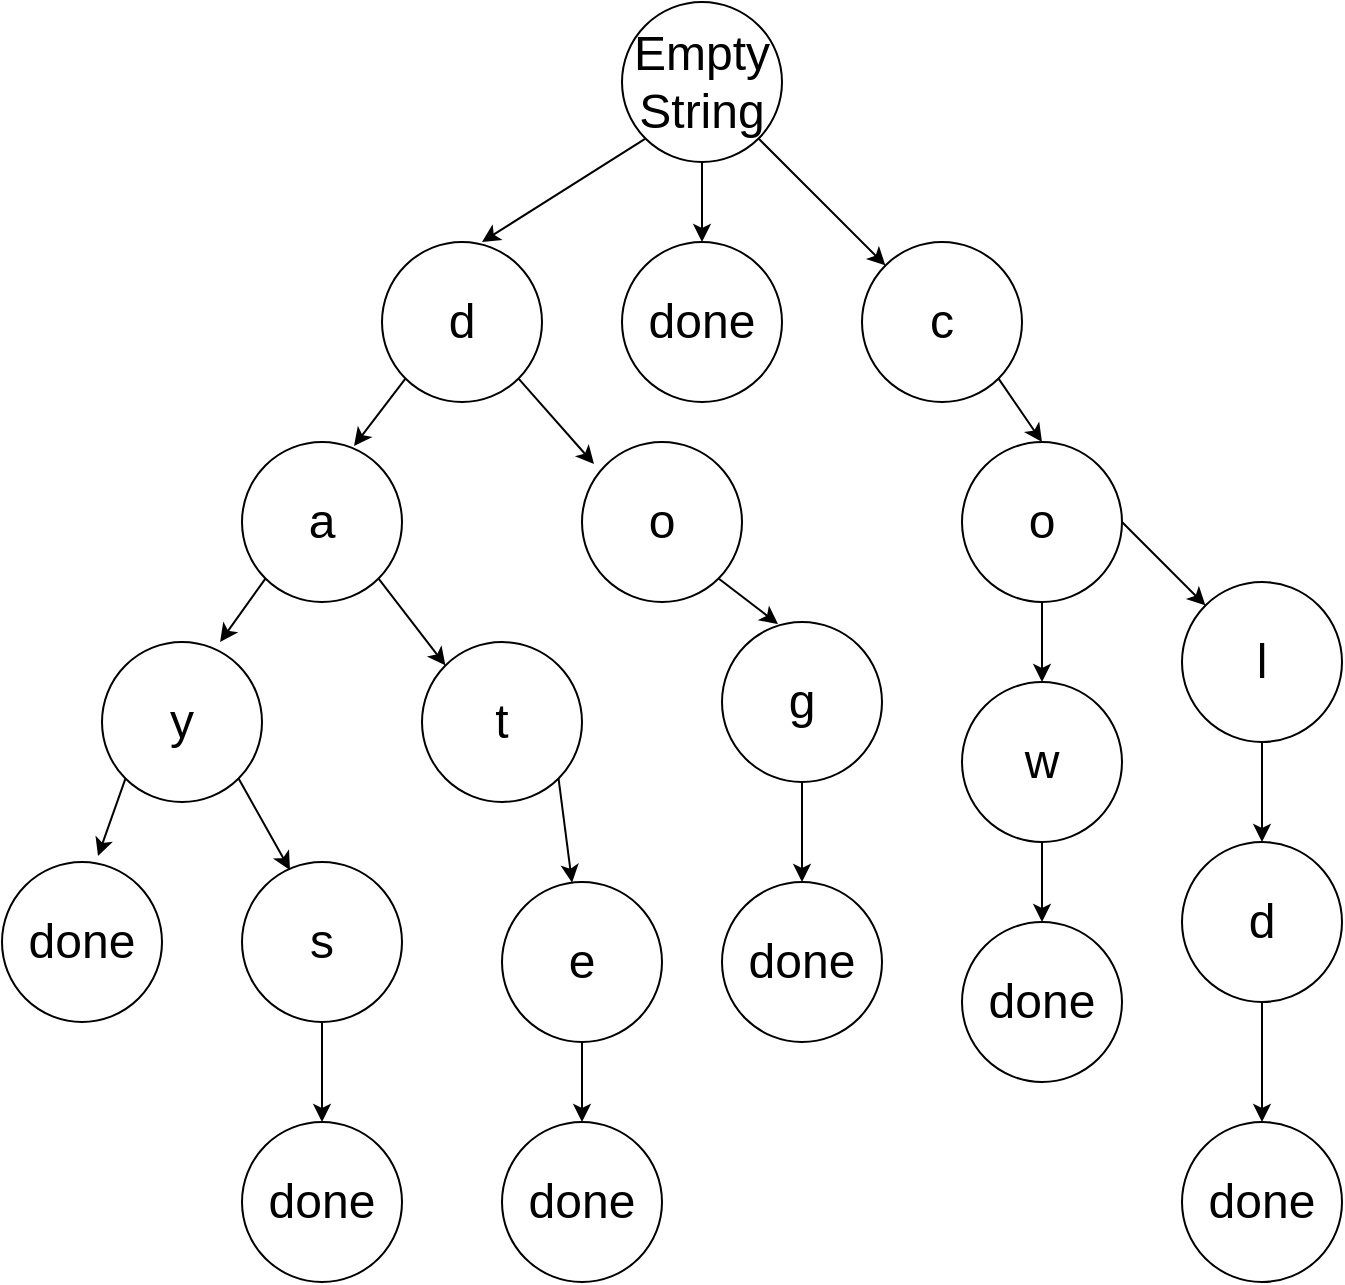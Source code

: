 <mxfile version="16.5.1" type="device"><diagram id="bcHfGAWfPFSwldSFxU7v" name="Page-1"><mxGraphModel dx="1102" dy="865" grid="1" gridSize="10" guides="1" tooltips="1" connect="1" arrows="1" fold="1" page="1" pageScale="1" pageWidth="850" pageHeight="1100" math="0" shadow="0"><root><mxCell id="0"/><mxCell id="1" parent="0"/><mxCell id="i7eqjbqld1zZRb6YERaE-23" style="rounded=0;orthogonalLoop=1;jettySize=auto;html=1;exitX=0;exitY=1;exitDx=0;exitDy=0;entryX=0.625;entryY=0;entryDx=0;entryDy=0;entryPerimeter=0;fontSize=24;" edge="1" parent="1" source="i7eqjbqld1zZRb6YERaE-1" target="i7eqjbqld1zZRb6YERaE-2"><mxGeometry relative="1" as="geometry"/></mxCell><mxCell id="i7eqjbqld1zZRb6YERaE-24" style="edgeStyle=none;rounded=0;orthogonalLoop=1;jettySize=auto;html=1;exitX=0.5;exitY=1;exitDx=0;exitDy=0;entryX=0.5;entryY=0;entryDx=0;entryDy=0;fontSize=24;" edge="1" parent="1" source="i7eqjbqld1zZRb6YERaE-1" target="i7eqjbqld1zZRb6YERaE-6"><mxGeometry relative="1" as="geometry"/></mxCell><mxCell id="i7eqjbqld1zZRb6YERaE-25" style="edgeStyle=none;rounded=0;orthogonalLoop=1;jettySize=auto;html=1;exitX=1;exitY=1;exitDx=0;exitDy=0;entryX=0;entryY=0;entryDx=0;entryDy=0;fontSize=24;" edge="1" parent="1" source="i7eqjbqld1zZRb6YERaE-1" target="i7eqjbqld1zZRb6YERaE-7"><mxGeometry relative="1" as="geometry"/></mxCell><mxCell id="i7eqjbqld1zZRb6YERaE-1" value="&lt;font style=&quot;font-size: 24px&quot;&gt;Empty String&lt;/font&gt;" style="ellipse;whiteSpace=wrap;html=1;aspect=fixed;" vertex="1" parent="1"><mxGeometry x="350" y="80" width="80" height="80" as="geometry"/></mxCell><mxCell id="i7eqjbqld1zZRb6YERaE-26" style="edgeStyle=none;rounded=0;orthogonalLoop=1;jettySize=auto;html=1;exitX=0;exitY=1;exitDx=0;exitDy=0;entryX=0.7;entryY=0.025;entryDx=0;entryDy=0;entryPerimeter=0;fontSize=24;" edge="1" parent="1" source="i7eqjbqld1zZRb6YERaE-2" target="i7eqjbqld1zZRb6YERaE-3"><mxGeometry relative="1" as="geometry"/></mxCell><mxCell id="i7eqjbqld1zZRb6YERaE-29" style="edgeStyle=none;rounded=0;orthogonalLoop=1;jettySize=auto;html=1;exitX=1;exitY=1;exitDx=0;exitDy=0;entryX=0.075;entryY=0.138;entryDx=0;entryDy=0;entryPerimeter=0;fontSize=24;" edge="1" parent="1" source="i7eqjbqld1zZRb6YERaE-2" target="i7eqjbqld1zZRb6YERaE-8"><mxGeometry relative="1" as="geometry"/></mxCell><mxCell id="i7eqjbqld1zZRb6YERaE-2" value="&lt;font style=&quot;font-size: 24px&quot;&gt;d&lt;/font&gt;" style="ellipse;whiteSpace=wrap;html=1;aspect=fixed;" vertex="1" parent="1"><mxGeometry x="230" y="200" width="80" height="80" as="geometry"/></mxCell><mxCell id="i7eqjbqld1zZRb6YERaE-27" style="edgeStyle=none;rounded=0;orthogonalLoop=1;jettySize=auto;html=1;exitX=0;exitY=1;exitDx=0;exitDy=0;entryX=0.738;entryY=0;entryDx=0;entryDy=0;entryPerimeter=0;fontSize=24;" edge="1" parent="1" source="i7eqjbqld1zZRb6YERaE-3" target="i7eqjbqld1zZRb6YERaE-4"><mxGeometry relative="1" as="geometry"/></mxCell><mxCell id="i7eqjbqld1zZRb6YERaE-32" style="edgeStyle=none;rounded=0;orthogonalLoop=1;jettySize=auto;html=1;exitX=1;exitY=1;exitDx=0;exitDy=0;entryX=0;entryY=0;entryDx=0;entryDy=0;fontSize=24;" edge="1" parent="1" source="i7eqjbqld1zZRb6YERaE-3" target="i7eqjbqld1zZRb6YERaE-12"><mxGeometry relative="1" as="geometry"/></mxCell><mxCell id="i7eqjbqld1zZRb6YERaE-3" value="&lt;font style=&quot;font-size: 24px&quot;&gt;a&lt;/font&gt;" style="ellipse;whiteSpace=wrap;html=1;aspect=fixed;" vertex="1" parent="1"><mxGeometry x="160" y="300" width="80" height="80" as="geometry"/></mxCell><mxCell id="i7eqjbqld1zZRb6YERaE-28" style="edgeStyle=none;rounded=0;orthogonalLoop=1;jettySize=auto;html=1;exitX=0;exitY=1;exitDx=0;exitDy=0;entryX=0.6;entryY=-0.037;entryDx=0;entryDy=0;entryPerimeter=0;fontSize=24;" edge="1" parent="1" source="i7eqjbqld1zZRb6YERaE-4" target="i7eqjbqld1zZRb6YERaE-5"><mxGeometry relative="1" as="geometry"/></mxCell><mxCell id="i7eqjbqld1zZRb6YERaE-35" style="edgeStyle=none;rounded=0;orthogonalLoop=1;jettySize=auto;html=1;exitX=1;exitY=1;exitDx=0;exitDy=0;entryX=0.3;entryY=0.05;entryDx=0;entryDy=0;entryPerimeter=0;fontSize=24;" edge="1" parent="1" source="i7eqjbqld1zZRb6YERaE-4" target="i7eqjbqld1zZRb6YERaE-13"><mxGeometry relative="1" as="geometry"/></mxCell><mxCell id="i7eqjbqld1zZRb6YERaE-4" value="&lt;font style=&quot;font-size: 24px&quot;&gt;y&lt;/font&gt;" style="ellipse;whiteSpace=wrap;html=1;aspect=fixed;" vertex="1" parent="1"><mxGeometry x="90" y="400" width="80" height="80" as="geometry"/></mxCell><mxCell id="i7eqjbqld1zZRb6YERaE-5" value="&lt;font style=&quot;font-size: 24px&quot;&gt;done&lt;/font&gt;" style="ellipse;whiteSpace=wrap;html=1;aspect=fixed;" vertex="1" parent="1"><mxGeometry x="40" y="510" width="80" height="80" as="geometry"/></mxCell><mxCell id="i7eqjbqld1zZRb6YERaE-6" value="&lt;font style=&quot;font-size: 24px&quot;&gt;done&lt;/font&gt;" style="ellipse;whiteSpace=wrap;html=1;aspect=fixed;" vertex="1" parent="1"><mxGeometry x="350" y="200" width="80" height="80" as="geometry"/></mxCell><mxCell id="i7eqjbqld1zZRb6YERaE-37" style="edgeStyle=none;rounded=0;orthogonalLoop=1;jettySize=auto;html=1;exitX=1;exitY=1;exitDx=0;exitDy=0;entryX=0.5;entryY=0;entryDx=0;entryDy=0;fontSize=24;" edge="1" parent="1" source="i7eqjbqld1zZRb6YERaE-7" target="i7eqjbqld1zZRb6YERaE-17"><mxGeometry relative="1" as="geometry"/></mxCell><mxCell id="i7eqjbqld1zZRb6YERaE-7" value="&lt;font style=&quot;font-size: 24px&quot;&gt;c&lt;/font&gt;" style="ellipse;whiteSpace=wrap;html=1;aspect=fixed;" vertex="1" parent="1"><mxGeometry x="470" y="200" width="80" height="80" as="geometry"/></mxCell><mxCell id="i7eqjbqld1zZRb6YERaE-30" style="edgeStyle=none;rounded=0;orthogonalLoop=1;jettySize=auto;html=1;exitX=1;exitY=1;exitDx=0;exitDy=0;entryX=0.35;entryY=0.013;entryDx=0;entryDy=0;entryPerimeter=0;fontSize=24;" edge="1" parent="1" source="i7eqjbqld1zZRb6YERaE-8" target="i7eqjbqld1zZRb6YERaE-9"><mxGeometry relative="1" as="geometry"/></mxCell><mxCell id="i7eqjbqld1zZRb6YERaE-8" value="&lt;font style=&quot;font-size: 24px&quot;&gt;o&lt;/font&gt;" style="ellipse;whiteSpace=wrap;html=1;aspect=fixed;" vertex="1" parent="1"><mxGeometry x="330" y="300" width="80" height="80" as="geometry"/></mxCell><mxCell id="i7eqjbqld1zZRb6YERaE-31" style="edgeStyle=none;rounded=0;orthogonalLoop=1;jettySize=auto;html=1;exitX=0.5;exitY=1;exitDx=0;exitDy=0;entryX=0.5;entryY=0;entryDx=0;entryDy=0;fontSize=24;" edge="1" parent="1" source="i7eqjbqld1zZRb6YERaE-9" target="i7eqjbqld1zZRb6YERaE-10"><mxGeometry relative="1" as="geometry"/></mxCell><mxCell id="i7eqjbqld1zZRb6YERaE-9" value="&lt;font style=&quot;font-size: 24px&quot;&gt;g&lt;/font&gt;" style="ellipse;whiteSpace=wrap;html=1;aspect=fixed;" vertex="1" parent="1"><mxGeometry x="400" y="390" width="80" height="80" as="geometry"/></mxCell><mxCell id="i7eqjbqld1zZRb6YERaE-10" value="&lt;font style=&quot;font-size: 24px&quot;&gt;done&lt;/font&gt;" style="ellipse;whiteSpace=wrap;html=1;aspect=fixed;" vertex="1" parent="1"><mxGeometry x="400" y="520" width="80" height="80" as="geometry"/></mxCell><mxCell id="i7eqjbqld1zZRb6YERaE-33" style="edgeStyle=none;rounded=0;orthogonalLoop=1;jettySize=auto;html=1;exitX=1;exitY=1;exitDx=0;exitDy=0;fontSize=24;" edge="1" parent="1" source="i7eqjbqld1zZRb6YERaE-12" target="i7eqjbqld1zZRb6YERaE-15"><mxGeometry relative="1" as="geometry"/></mxCell><mxCell id="i7eqjbqld1zZRb6YERaE-12" value="&lt;font style=&quot;font-size: 24px&quot;&gt;t&lt;/font&gt;" style="ellipse;whiteSpace=wrap;html=1;aspect=fixed;" vertex="1" parent="1"><mxGeometry x="250" y="400" width="80" height="80" as="geometry"/></mxCell><mxCell id="i7eqjbqld1zZRb6YERaE-36" style="edgeStyle=none;rounded=0;orthogonalLoop=1;jettySize=auto;html=1;exitX=0.5;exitY=1;exitDx=0;exitDy=0;entryX=0.5;entryY=0;entryDx=0;entryDy=0;fontSize=24;" edge="1" parent="1" source="i7eqjbqld1zZRb6YERaE-13" target="i7eqjbqld1zZRb6YERaE-14"><mxGeometry relative="1" as="geometry"/></mxCell><mxCell id="i7eqjbqld1zZRb6YERaE-13" value="&lt;font style=&quot;font-size: 24px&quot;&gt;s&lt;/font&gt;" style="ellipse;whiteSpace=wrap;html=1;aspect=fixed;" vertex="1" parent="1"><mxGeometry x="160" y="510" width="80" height="80" as="geometry"/></mxCell><mxCell id="i7eqjbqld1zZRb6YERaE-14" value="&lt;font style=&quot;font-size: 24px&quot;&gt;done&lt;/font&gt;" style="ellipse;whiteSpace=wrap;html=1;aspect=fixed;" vertex="1" parent="1"><mxGeometry x="160" y="640" width="80" height="80" as="geometry"/></mxCell><mxCell id="i7eqjbqld1zZRb6YERaE-34" style="edgeStyle=none;rounded=0;orthogonalLoop=1;jettySize=auto;html=1;exitX=0.5;exitY=1;exitDx=0;exitDy=0;entryX=0.5;entryY=0;entryDx=0;entryDy=0;fontSize=24;" edge="1" parent="1" source="i7eqjbqld1zZRb6YERaE-15" target="i7eqjbqld1zZRb6YERaE-16"><mxGeometry relative="1" as="geometry"/></mxCell><mxCell id="i7eqjbqld1zZRb6YERaE-15" value="&lt;font style=&quot;font-size: 24px&quot;&gt;e&lt;/font&gt;" style="ellipse;whiteSpace=wrap;html=1;aspect=fixed;" vertex="1" parent="1"><mxGeometry x="290" y="520" width="80" height="80" as="geometry"/></mxCell><mxCell id="i7eqjbqld1zZRb6YERaE-16" value="&lt;font style=&quot;font-size: 24px&quot;&gt;done&lt;/font&gt;" style="ellipse;whiteSpace=wrap;html=1;aspect=fixed;" vertex="1" parent="1"><mxGeometry x="290" y="640" width="80" height="80" as="geometry"/></mxCell><mxCell id="i7eqjbqld1zZRb6YERaE-38" style="edgeStyle=none;rounded=0;orthogonalLoop=1;jettySize=auto;html=1;exitX=0.5;exitY=1;exitDx=0;exitDy=0;entryX=0.5;entryY=0;entryDx=0;entryDy=0;fontSize=24;" edge="1" parent="1" source="i7eqjbqld1zZRb6YERaE-17" target="i7eqjbqld1zZRb6YERaE-18"><mxGeometry relative="1" as="geometry"/></mxCell><mxCell id="i7eqjbqld1zZRb6YERaE-40" style="edgeStyle=none;rounded=0;orthogonalLoop=1;jettySize=auto;html=1;exitX=1;exitY=0.5;exitDx=0;exitDy=0;entryX=0;entryY=0;entryDx=0;entryDy=0;fontSize=24;" edge="1" parent="1" source="i7eqjbqld1zZRb6YERaE-17" target="i7eqjbqld1zZRb6YERaE-20"><mxGeometry relative="1" as="geometry"/></mxCell><mxCell id="i7eqjbqld1zZRb6YERaE-17" value="&lt;span style=&quot;font-size: 24px&quot;&gt;o&lt;/span&gt;" style="ellipse;whiteSpace=wrap;html=1;aspect=fixed;" vertex="1" parent="1"><mxGeometry x="520" y="300" width="80" height="80" as="geometry"/></mxCell><mxCell id="i7eqjbqld1zZRb6YERaE-39" style="edgeStyle=none;rounded=0;orthogonalLoop=1;jettySize=auto;html=1;exitX=0.5;exitY=1;exitDx=0;exitDy=0;entryX=0.5;entryY=0;entryDx=0;entryDy=0;fontSize=24;" edge="1" parent="1" source="i7eqjbqld1zZRb6YERaE-18" target="i7eqjbqld1zZRb6YERaE-19"><mxGeometry relative="1" as="geometry"/></mxCell><mxCell id="i7eqjbqld1zZRb6YERaE-18" value="&lt;font style=&quot;font-size: 24px&quot;&gt;w&lt;/font&gt;" style="ellipse;whiteSpace=wrap;html=1;aspect=fixed;" vertex="1" parent="1"><mxGeometry x="520" y="420" width="80" height="80" as="geometry"/></mxCell><mxCell id="i7eqjbqld1zZRb6YERaE-19" value="&lt;font style=&quot;font-size: 24px&quot;&gt;done&lt;/font&gt;" style="ellipse;whiteSpace=wrap;html=1;aspect=fixed;" vertex="1" parent="1"><mxGeometry x="520" y="540" width="80" height="80" as="geometry"/></mxCell><mxCell id="i7eqjbqld1zZRb6YERaE-41" style="edgeStyle=none;rounded=0;orthogonalLoop=1;jettySize=auto;html=1;exitX=0.5;exitY=1;exitDx=0;exitDy=0;entryX=0.5;entryY=0;entryDx=0;entryDy=0;fontSize=24;" edge="1" parent="1" source="i7eqjbqld1zZRb6YERaE-20" target="i7eqjbqld1zZRb6YERaE-21"><mxGeometry relative="1" as="geometry"/></mxCell><mxCell id="i7eqjbqld1zZRb6YERaE-20" value="&lt;font style=&quot;font-size: 24px&quot;&gt;l&lt;/font&gt;" style="ellipse;whiteSpace=wrap;html=1;aspect=fixed;" vertex="1" parent="1"><mxGeometry x="630" y="370" width="80" height="80" as="geometry"/></mxCell><mxCell id="i7eqjbqld1zZRb6YERaE-42" style="edgeStyle=none;rounded=0;orthogonalLoop=1;jettySize=auto;html=1;exitX=0.5;exitY=1;exitDx=0;exitDy=0;entryX=0.5;entryY=0;entryDx=0;entryDy=0;fontSize=24;" edge="1" parent="1" source="i7eqjbqld1zZRb6YERaE-21" target="i7eqjbqld1zZRb6YERaE-22"><mxGeometry relative="1" as="geometry"/></mxCell><mxCell id="i7eqjbqld1zZRb6YERaE-21" value="&lt;font style=&quot;font-size: 24px&quot;&gt;d&lt;/font&gt;" style="ellipse;whiteSpace=wrap;html=1;aspect=fixed;" vertex="1" parent="1"><mxGeometry x="630" y="500" width="80" height="80" as="geometry"/></mxCell><mxCell id="i7eqjbqld1zZRb6YERaE-22" value="&lt;font style=&quot;font-size: 24px&quot;&gt;done&lt;/font&gt;" style="ellipse;whiteSpace=wrap;html=1;aspect=fixed;" vertex="1" parent="1"><mxGeometry x="630" y="640" width="80" height="80" as="geometry"/></mxCell></root></mxGraphModel></diagram></mxfile>